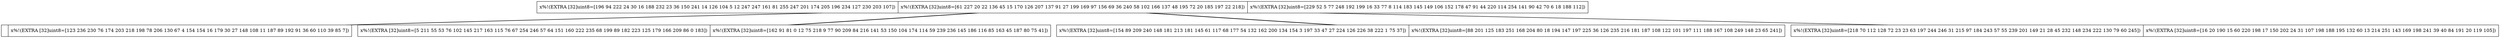 graph g {
node [shape="record"];
graph [rankdir="BT"];"477831531557558189556669248549191766348" [label="4778315315575|5818955666924|8549191766348"];
"12345678901014131766125532" [label="1234567890101|4131766125532"];
"54231259695775768581994586" [label="5423125969577|5768581994586"];
"72495292797537395118785367" [label="7249529279753|7395118785367"];
"92984348638989616636196552" [label="9298434863898|9616636196552"];
"477831531557558189556669248549191766348" [label="x%!(EXTRA [32]uint8=[196 94 222 24 30 16 188 232 23 36 150 241 14 126 104 5 12 247 247 161 81 255 247 201 174 205 196 234 127 230 203 107])|x%!(EXTRA [32]uint8=[61 227 20 22 136 45 15 170 126 207 137 91 27 199 169 97 156 69 36 240 58 102 166 137 48 195 72 20 185 197 22 218])|x%!(EXTRA [32]uint8=[229 52 5 77 248 192 199 16 33 77 8 114 183 145 149 106 152 178 47 91 44 220 114 254 141 90 42 70 6 18 188 112])"];
"12345678901014131766125532" [label="|x%!(EXTRA [32]uint8=[123 236 230 76 174 203 218 198 78 206 130 67 4 154 154 16 179 30 27 148 108 11 187 89 192 91 36 60 110 39 85 7])"];
"54231259695775768581994586" [label="x%!(EXTRA [32]uint8=[5 211 55 53 76 102 145 217 163 115 76 67 254 246 57 64 151 160 222 235 68 199 89 182 223 125 179 166 209 86 0 183])|x%!(EXTRA [32]uint8=[162 91 81 0 12 75 218 9 77 90 209 84 216 141 53 150 104 174 114 59 239 236 145 186 116 85 163 45 187 80 75 41])"];
"72495292797537395118785367" [label="x%!(EXTRA [32]uint8=[154 89 209 240 148 181 213 181 145 61 117 68 177 54 132 162 200 134 154 3 197 33 47 27 224 126 226 38 222 1 75 37])|x%!(EXTRA [32]uint8=[88 201 125 183 251 168 204 80 18 194 147 197 225 36 126 235 216 181 187 108 122 101 197 111 188 167 108 249 148 23 65 241])"];
"92984348638989616636196552" [label="x%!(EXTRA [32]uint8=[218 70 112 128 72 23 23 63 197 244 246 31 215 97 184 243 57 55 239 201 149 21 28 45 232 148 234 222 130 79 60 245])|x%!(EXTRA [32]uint8=[16 20 190 15 60 220 198 17 150 202 24 31 107 198 188 195 132 60 13 214 251 143 169 198 241 39 40 84 191 20 119 105])"];
"12345678901014131766125532"--"477831531557558189556669248549191766348";
"54231259695775768581994586"--"477831531557558189556669248549191766348";
"72495292797537395118785367"--"477831531557558189556669248549191766348";
"92984348638989616636196552"--"477831531557558189556669248549191766348";
"12345678901014131766125532"--"477831531557558189556669248549191766348";
"54231259695775768581994586"--"477831531557558189556669248549191766348";
"72495292797537395118785367"--"477831531557558189556669248549191766348";
"92984348638989616636196552"--"477831531557558189556669248549191766348";
}